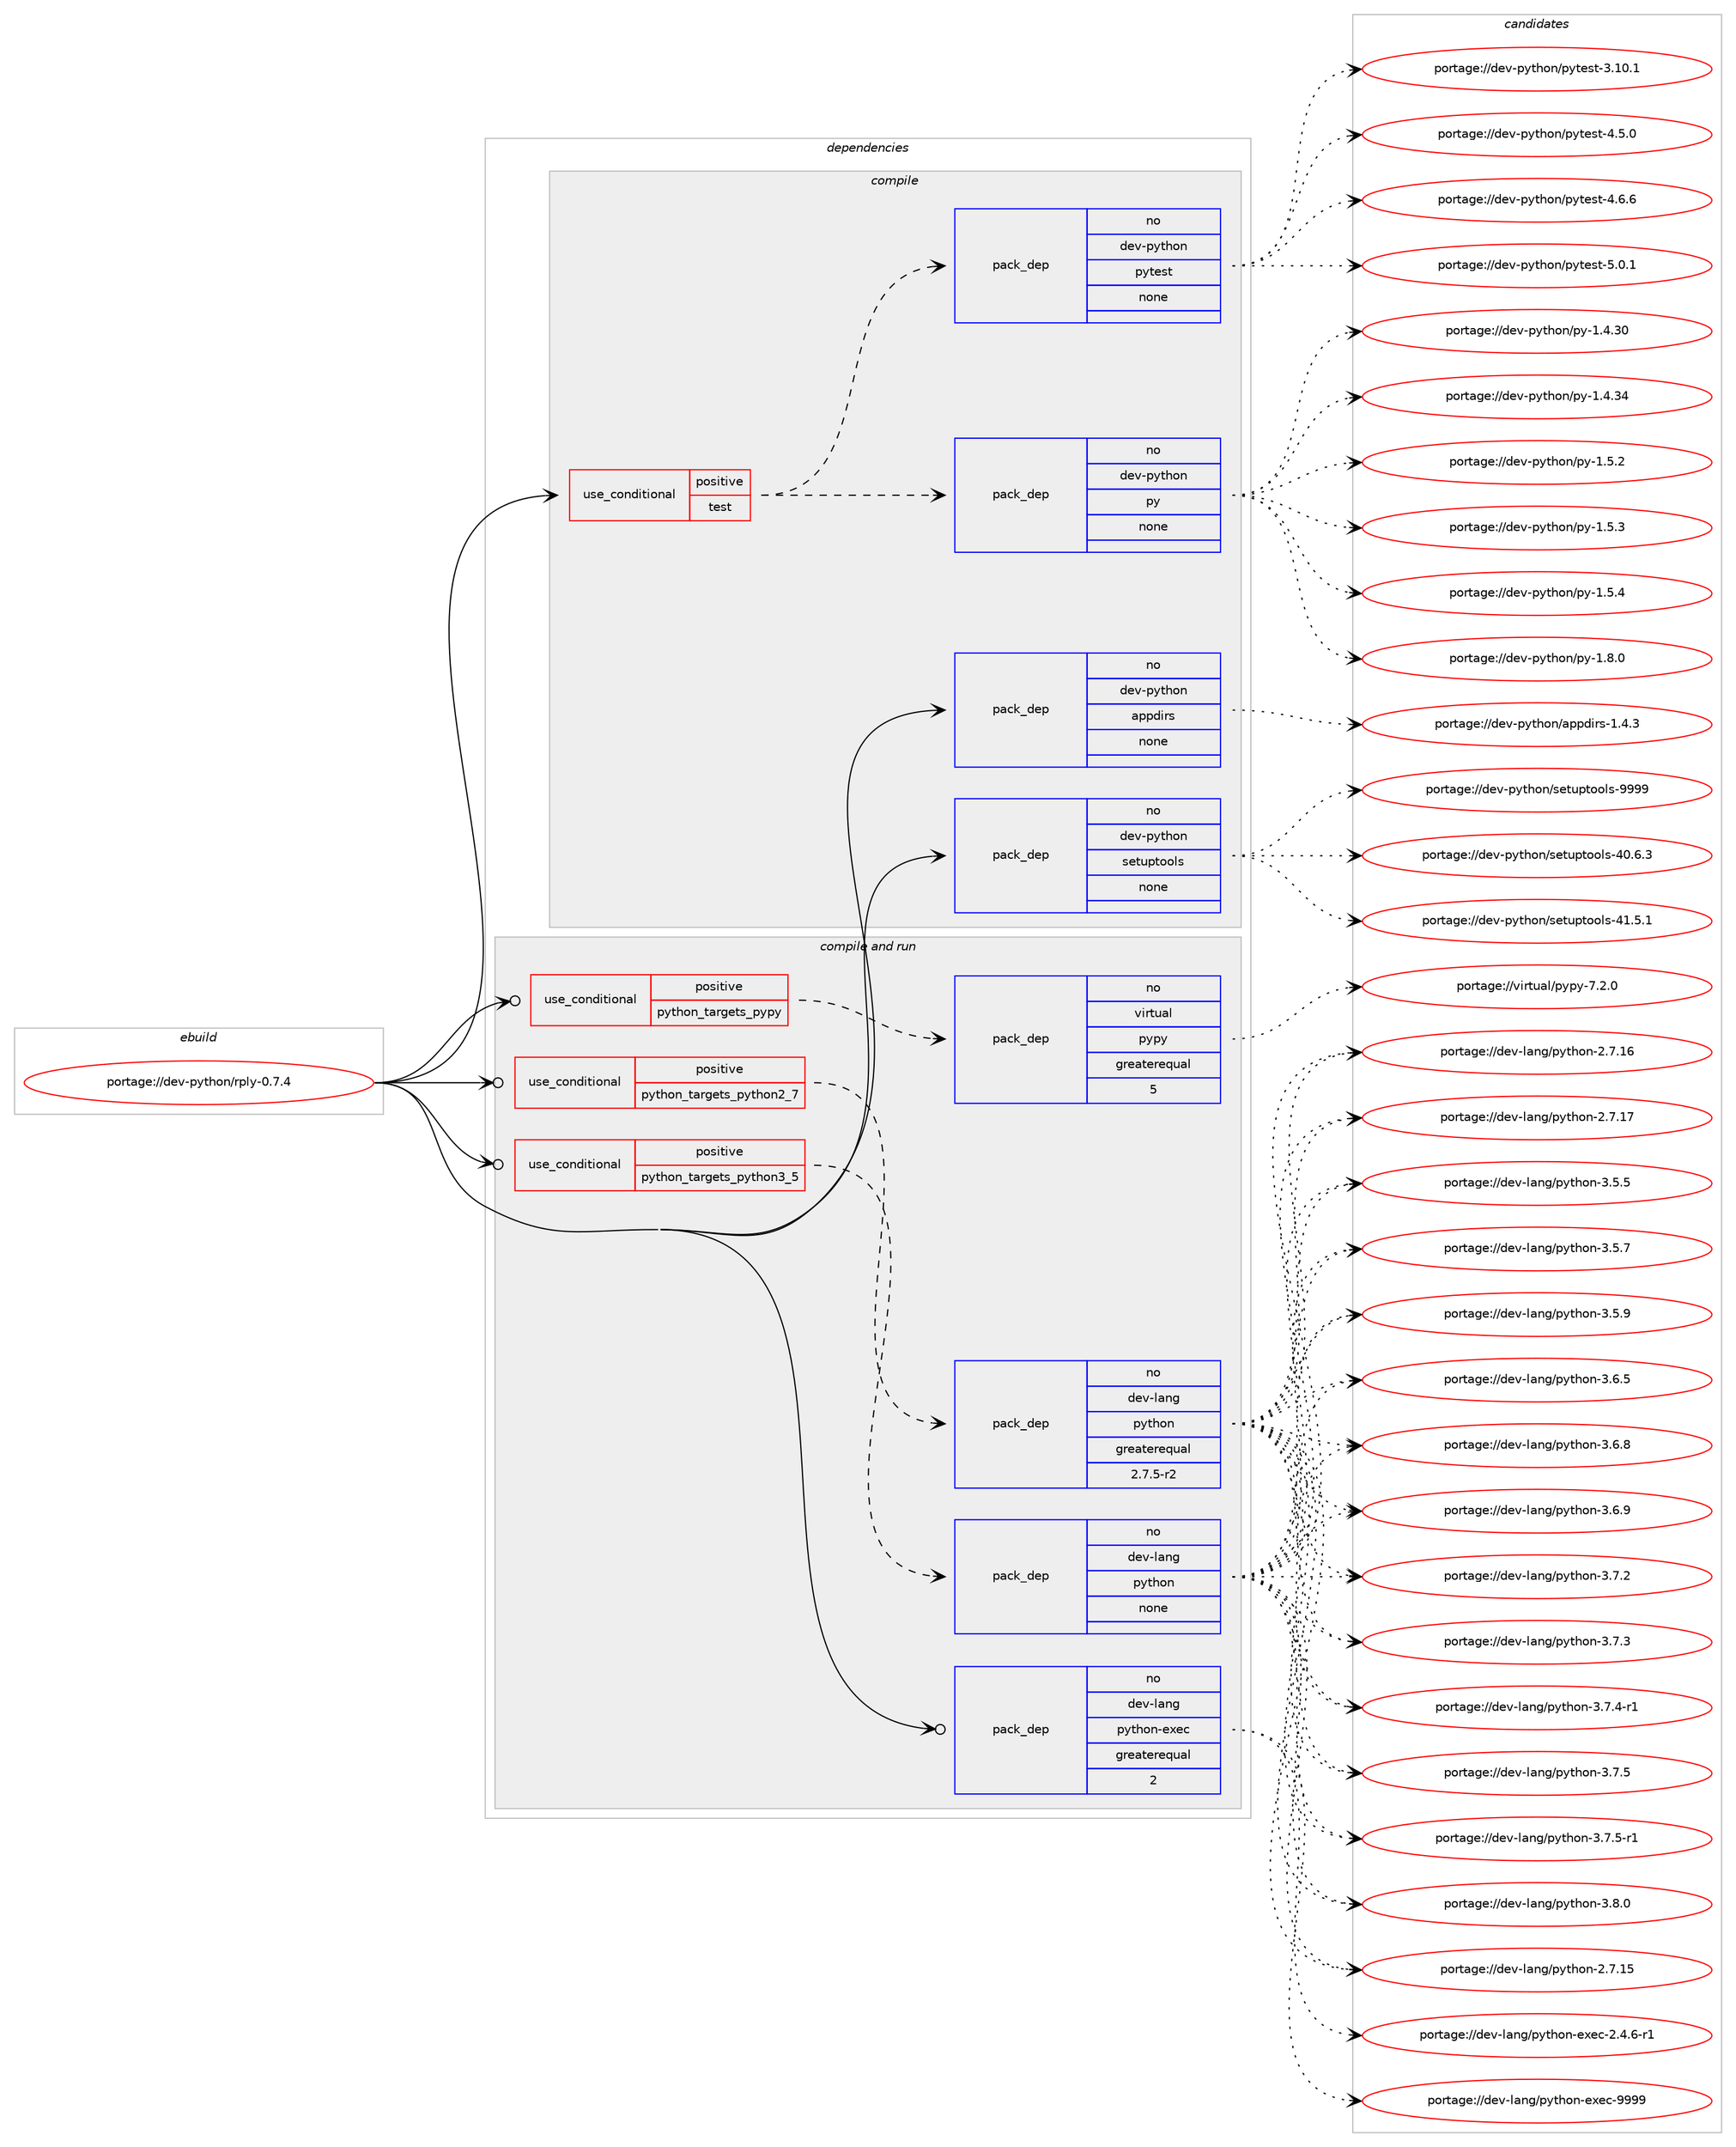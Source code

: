 digraph prolog {

# *************
# Graph options
# *************

newrank=true;
concentrate=true;
compound=true;
graph [rankdir=LR,fontname=Helvetica,fontsize=10,ranksep=1.5];#, ranksep=2.5, nodesep=0.2];
edge  [arrowhead=vee];
node  [fontname=Helvetica,fontsize=10];

# **********
# The ebuild
# **********

subgraph cluster_leftcol {
color=gray;
label=<<i>ebuild</i>>;
id [label="portage://dev-python/rply-0.7.4", color=red, width=4, href="../dev-python/rply-0.7.4.svg"];
}

# ****************
# The dependencies
# ****************

subgraph cluster_midcol {
color=gray;
label=<<i>dependencies</i>>;
subgraph cluster_compile {
fillcolor="#eeeeee";
style=filled;
label=<<i>compile</i>>;
subgraph cond38187 {
dependency170910 [label=<<TABLE BORDER="0" CELLBORDER="1" CELLSPACING="0" CELLPADDING="4"><TR><TD ROWSPAN="3" CELLPADDING="10">use_conditional</TD></TR><TR><TD>positive</TD></TR><TR><TD>test</TD></TR></TABLE>>, shape=none, color=red];
subgraph pack129318 {
dependency170911 [label=<<TABLE BORDER="0" CELLBORDER="1" CELLSPACING="0" CELLPADDING="4" WIDTH="220"><TR><TD ROWSPAN="6" CELLPADDING="30">pack_dep</TD></TR><TR><TD WIDTH="110">no</TD></TR><TR><TD>dev-python</TD></TR><TR><TD>py</TD></TR><TR><TD>none</TD></TR><TR><TD></TD></TR></TABLE>>, shape=none, color=blue];
}
dependency170910:e -> dependency170911:w [weight=20,style="dashed",arrowhead="vee"];
subgraph pack129319 {
dependency170912 [label=<<TABLE BORDER="0" CELLBORDER="1" CELLSPACING="0" CELLPADDING="4" WIDTH="220"><TR><TD ROWSPAN="6" CELLPADDING="30">pack_dep</TD></TR><TR><TD WIDTH="110">no</TD></TR><TR><TD>dev-python</TD></TR><TR><TD>pytest</TD></TR><TR><TD>none</TD></TR><TR><TD></TD></TR></TABLE>>, shape=none, color=blue];
}
dependency170910:e -> dependency170912:w [weight=20,style="dashed",arrowhead="vee"];
}
id:e -> dependency170910:w [weight=20,style="solid",arrowhead="vee"];
subgraph pack129320 {
dependency170913 [label=<<TABLE BORDER="0" CELLBORDER="1" CELLSPACING="0" CELLPADDING="4" WIDTH="220"><TR><TD ROWSPAN="6" CELLPADDING="30">pack_dep</TD></TR><TR><TD WIDTH="110">no</TD></TR><TR><TD>dev-python</TD></TR><TR><TD>appdirs</TD></TR><TR><TD>none</TD></TR><TR><TD></TD></TR></TABLE>>, shape=none, color=blue];
}
id:e -> dependency170913:w [weight=20,style="solid",arrowhead="vee"];
subgraph pack129321 {
dependency170914 [label=<<TABLE BORDER="0" CELLBORDER="1" CELLSPACING="0" CELLPADDING="4" WIDTH="220"><TR><TD ROWSPAN="6" CELLPADDING="30">pack_dep</TD></TR><TR><TD WIDTH="110">no</TD></TR><TR><TD>dev-python</TD></TR><TR><TD>setuptools</TD></TR><TR><TD>none</TD></TR><TR><TD></TD></TR></TABLE>>, shape=none, color=blue];
}
id:e -> dependency170914:w [weight=20,style="solid",arrowhead="vee"];
}
subgraph cluster_compileandrun {
fillcolor="#eeeeee";
style=filled;
label=<<i>compile and run</i>>;
subgraph cond38188 {
dependency170915 [label=<<TABLE BORDER="0" CELLBORDER="1" CELLSPACING="0" CELLPADDING="4"><TR><TD ROWSPAN="3" CELLPADDING="10">use_conditional</TD></TR><TR><TD>positive</TD></TR><TR><TD>python_targets_pypy</TD></TR></TABLE>>, shape=none, color=red];
subgraph pack129322 {
dependency170916 [label=<<TABLE BORDER="0" CELLBORDER="1" CELLSPACING="0" CELLPADDING="4" WIDTH="220"><TR><TD ROWSPAN="6" CELLPADDING="30">pack_dep</TD></TR><TR><TD WIDTH="110">no</TD></TR><TR><TD>virtual</TD></TR><TR><TD>pypy</TD></TR><TR><TD>greaterequal</TD></TR><TR><TD>5</TD></TR></TABLE>>, shape=none, color=blue];
}
dependency170915:e -> dependency170916:w [weight=20,style="dashed",arrowhead="vee"];
}
id:e -> dependency170915:w [weight=20,style="solid",arrowhead="odotvee"];
subgraph cond38189 {
dependency170917 [label=<<TABLE BORDER="0" CELLBORDER="1" CELLSPACING="0" CELLPADDING="4"><TR><TD ROWSPAN="3" CELLPADDING="10">use_conditional</TD></TR><TR><TD>positive</TD></TR><TR><TD>python_targets_python2_7</TD></TR></TABLE>>, shape=none, color=red];
subgraph pack129323 {
dependency170918 [label=<<TABLE BORDER="0" CELLBORDER="1" CELLSPACING="0" CELLPADDING="4" WIDTH="220"><TR><TD ROWSPAN="6" CELLPADDING="30">pack_dep</TD></TR><TR><TD WIDTH="110">no</TD></TR><TR><TD>dev-lang</TD></TR><TR><TD>python</TD></TR><TR><TD>greaterequal</TD></TR><TR><TD>2.7.5-r2</TD></TR></TABLE>>, shape=none, color=blue];
}
dependency170917:e -> dependency170918:w [weight=20,style="dashed",arrowhead="vee"];
}
id:e -> dependency170917:w [weight=20,style="solid",arrowhead="odotvee"];
subgraph cond38190 {
dependency170919 [label=<<TABLE BORDER="0" CELLBORDER="1" CELLSPACING="0" CELLPADDING="4"><TR><TD ROWSPAN="3" CELLPADDING="10">use_conditional</TD></TR><TR><TD>positive</TD></TR><TR><TD>python_targets_python3_5</TD></TR></TABLE>>, shape=none, color=red];
subgraph pack129324 {
dependency170920 [label=<<TABLE BORDER="0" CELLBORDER="1" CELLSPACING="0" CELLPADDING="4" WIDTH="220"><TR><TD ROWSPAN="6" CELLPADDING="30">pack_dep</TD></TR><TR><TD WIDTH="110">no</TD></TR><TR><TD>dev-lang</TD></TR><TR><TD>python</TD></TR><TR><TD>none</TD></TR><TR><TD></TD></TR></TABLE>>, shape=none, color=blue];
}
dependency170919:e -> dependency170920:w [weight=20,style="dashed",arrowhead="vee"];
}
id:e -> dependency170919:w [weight=20,style="solid",arrowhead="odotvee"];
subgraph pack129325 {
dependency170921 [label=<<TABLE BORDER="0" CELLBORDER="1" CELLSPACING="0" CELLPADDING="4" WIDTH="220"><TR><TD ROWSPAN="6" CELLPADDING="30">pack_dep</TD></TR><TR><TD WIDTH="110">no</TD></TR><TR><TD>dev-lang</TD></TR><TR><TD>python-exec</TD></TR><TR><TD>greaterequal</TD></TR><TR><TD>2</TD></TR></TABLE>>, shape=none, color=blue];
}
id:e -> dependency170921:w [weight=20,style="solid",arrowhead="odotvee"];
}
subgraph cluster_run {
fillcolor="#eeeeee";
style=filled;
label=<<i>run</i>>;
}
}

# **************
# The candidates
# **************

subgraph cluster_choices {
rank=same;
color=gray;
label=<<i>candidates</i>>;

subgraph choice129318 {
color=black;
nodesep=1;
choiceportage100101118451121211161041111104711212145494652465148 [label="portage://dev-python/py-1.4.30", color=red, width=4,href="../dev-python/py-1.4.30.svg"];
choiceportage100101118451121211161041111104711212145494652465152 [label="portage://dev-python/py-1.4.34", color=red, width=4,href="../dev-python/py-1.4.34.svg"];
choiceportage1001011184511212111610411111047112121454946534650 [label="portage://dev-python/py-1.5.2", color=red, width=4,href="../dev-python/py-1.5.2.svg"];
choiceportage1001011184511212111610411111047112121454946534651 [label="portage://dev-python/py-1.5.3", color=red, width=4,href="../dev-python/py-1.5.3.svg"];
choiceportage1001011184511212111610411111047112121454946534652 [label="portage://dev-python/py-1.5.4", color=red, width=4,href="../dev-python/py-1.5.4.svg"];
choiceportage1001011184511212111610411111047112121454946564648 [label="portage://dev-python/py-1.8.0", color=red, width=4,href="../dev-python/py-1.8.0.svg"];
dependency170911:e -> choiceportage100101118451121211161041111104711212145494652465148:w [style=dotted,weight="100"];
dependency170911:e -> choiceportage100101118451121211161041111104711212145494652465152:w [style=dotted,weight="100"];
dependency170911:e -> choiceportage1001011184511212111610411111047112121454946534650:w [style=dotted,weight="100"];
dependency170911:e -> choiceportage1001011184511212111610411111047112121454946534651:w [style=dotted,weight="100"];
dependency170911:e -> choiceportage1001011184511212111610411111047112121454946534652:w [style=dotted,weight="100"];
dependency170911:e -> choiceportage1001011184511212111610411111047112121454946564648:w [style=dotted,weight="100"];
}
subgraph choice129319 {
color=black;
nodesep=1;
choiceportage100101118451121211161041111104711212111610111511645514649484649 [label="portage://dev-python/pytest-3.10.1", color=red, width=4,href="../dev-python/pytest-3.10.1.svg"];
choiceportage1001011184511212111610411111047112121116101115116455246534648 [label="portage://dev-python/pytest-4.5.0", color=red, width=4,href="../dev-python/pytest-4.5.0.svg"];
choiceportage1001011184511212111610411111047112121116101115116455246544654 [label="portage://dev-python/pytest-4.6.6", color=red, width=4,href="../dev-python/pytest-4.6.6.svg"];
choiceportage1001011184511212111610411111047112121116101115116455346484649 [label="portage://dev-python/pytest-5.0.1", color=red, width=4,href="../dev-python/pytest-5.0.1.svg"];
dependency170912:e -> choiceportage100101118451121211161041111104711212111610111511645514649484649:w [style=dotted,weight="100"];
dependency170912:e -> choiceportage1001011184511212111610411111047112121116101115116455246534648:w [style=dotted,weight="100"];
dependency170912:e -> choiceportage1001011184511212111610411111047112121116101115116455246544654:w [style=dotted,weight="100"];
dependency170912:e -> choiceportage1001011184511212111610411111047112121116101115116455346484649:w [style=dotted,weight="100"];
}
subgraph choice129320 {
color=black;
nodesep=1;
choiceportage100101118451121211161041111104797112112100105114115454946524651 [label="portage://dev-python/appdirs-1.4.3", color=red, width=4,href="../dev-python/appdirs-1.4.3.svg"];
dependency170913:e -> choiceportage100101118451121211161041111104797112112100105114115454946524651:w [style=dotted,weight="100"];
}
subgraph choice129321 {
color=black;
nodesep=1;
choiceportage100101118451121211161041111104711510111611711211611111110811545524846544651 [label="portage://dev-python/setuptools-40.6.3", color=red, width=4,href="../dev-python/setuptools-40.6.3.svg"];
choiceportage100101118451121211161041111104711510111611711211611111110811545524946534649 [label="portage://dev-python/setuptools-41.5.1", color=red, width=4,href="../dev-python/setuptools-41.5.1.svg"];
choiceportage10010111845112121116104111110471151011161171121161111111081154557575757 [label="portage://dev-python/setuptools-9999", color=red, width=4,href="../dev-python/setuptools-9999.svg"];
dependency170914:e -> choiceportage100101118451121211161041111104711510111611711211611111110811545524846544651:w [style=dotted,weight="100"];
dependency170914:e -> choiceportage100101118451121211161041111104711510111611711211611111110811545524946534649:w [style=dotted,weight="100"];
dependency170914:e -> choiceportage10010111845112121116104111110471151011161171121161111111081154557575757:w [style=dotted,weight="100"];
}
subgraph choice129322 {
color=black;
nodesep=1;
choiceportage1181051141161179710847112121112121455546504648 [label="portage://virtual/pypy-7.2.0", color=red, width=4,href="../virtual/pypy-7.2.0.svg"];
dependency170916:e -> choiceportage1181051141161179710847112121112121455546504648:w [style=dotted,weight="100"];
}
subgraph choice129323 {
color=black;
nodesep=1;
choiceportage10010111845108971101034711212111610411111045504655464953 [label="portage://dev-lang/python-2.7.15", color=red, width=4,href="../dev-lang/python-2.7.15.svg"];
choiceportage10010111845108971101034711212111610411111045504655464954 [label="portage://dev-lang/python-2.7.16", color=red, width=4,href="../dev-lang/python-2.7.16.svg"];
choiceportage10010111845108971101034711212111610411111045504655464955 [label="portage://dev-lang/python-2.7.17", color=red, width=4,href="../dev-lang/python-2.7.17.svg"];
choiceportage100101118451089711010347112121116104111110455146534653 [label="portage://dev-lang/python-3.5.5", color=red, width=4,href="../dev-lang/python-3.5.5.svg"];
choiceportage100101118451089711010347112121116104111110455146534655 [label="portage://dev-lang/python-3.5.7", color=red, width=4,href="../dev-lang/python-3.5.7.svg"];
choiceportage100101118451089711010347112121116104111110455146534657 [label="portage://dev-lang/python-3.5.9", color=red, width=4,href="../dev-lang/python-3.5.9.svg"];
choiceportage100101118451089711010347112121116104111110455146544653 [label="portage://dev-lang/python-3.6.5", color=red, width=4,href="../dev-lang/python-3.6.5.svg"];
choiceportage100101118451089711010347112121116104111110455146544656 [label="portage://dev-lang/python-3.6.8", color=red, width=4,href="../dev-lang/python-3.6.8.svg"];
choiceportage100101118451089711010347112121116104111110455146544657 [label="portage://dev-lang/python-3.6.9", color=red, width=4,href="../dev-lang/python-3.6.9.svg"];
choiceportage100101118451089711010347112121116104111110455146554650 [label="portage://dev-lang/python-3.7.2", color=red, width=4,href="../dev-lang/python-3.7.2.svg"];
choiceportage100101118451089711010347112121116104111110455146554651 [label="portage://dev-lang/python-3.7.3", color=red, width=4,href="../dev-lang/python-3.7.3.svg"];
choiceportage1001011184510897110103471121211161041111104551465546524511449 [label="portage://dev-lang/python-3.7.4-r1", color=red, width=4,href="../dev-lang/python-3.7.4-r1.svg"];
choiceportage100101118451089711010347112121116104111110455146554653 [label="portage://dev-lang/python-3.7.5", color=red, width=4,href="../dev-lang/python-3.7.5.svg"];
choiceportage1001011184510897110103471121211161041111104551465546534511449 [label="portage://dev-lang/python-3.7.5-r1", color=red, width=4,href="../dev-lang/python-3.7.5-r1.svg"];
choiceportage100101118451089711010347112121116104111110455146564648 [label="portage://dev-lang/python-3.8.0", color=red, width=4,href="../dev-lang/python-3.8.0.svg"];
dependency170918:e -> choiceportage10010111845108971101034711212111610411111045504655464953:w [style=dotted,weight="100"];
dependency170918:e -> choiceportage10010111845108971101034711212111610411111045504655464954:w [style=dotted,weight="100"];
dependency170918:e -> choiceportage10010111845108971101034711212111610411111045504655464955:w [style=dotted,weight="100"];
dependency170918:e -> choiceportage100101118451089711010347112121116104111110455146534653:w [style=dotted,weight="100"];
dependency170918:e -> choiceportage100101118451089711010347112121116104111110455146534655:w [style=dotted,weight="100"];
dependency170918:e -> choiceportage100101118451089711010347112121116104111110455146534657:w [style=dotted,weight="100"];
dependency170918:e -> choiceportage100101118451089711010347112121116104111110455146544653:w [style=dotted,weight="100"];
dependency170918:e -> choiceportage100101118451089711010347112121116104111110455146544656:w [style=dotted,weight="100"];
dependency170918:e -> choiceportage100101118451089711010347112121116104111110455146544657:w [style=dotted,weight="100"];
dependency170918:e -> choiceportage100101118451089711010347112121116104111110455146554650:w [style=dotted,weight="100"];
dependency170918:e -> choiceportage100101118451089711010347112121116104111110455146554651:w [style=dotted,weight="100"];
dependency170918:e -> choiceportage1001011184510897110103471121211161041111104551465546524511449:w [style=dotted,weight="100"];
dependency170918:e -> choiceportage100101118451089711010347112121116104111110455146554653:w [style=dotted,weight="100"];
dependency170918:e -> choiceportage1001011184510897110103471121211161041111104551465546534511449:w [style=dotted,weight="100"];
dependency170918:e -> choiceportage100101118451089711010347112121116104111110455146564648:w [style=dotted,weight="100"];
}
subgraph choice129324 {
color=black;
nodesep=1;
choiceportage10010111845108971101034711212111610411111045504655464953 [label="portage://dev-lang/python-2.7.15", color=red, width=4,href="../dev-lang/python-2.7.15.svg"];
choiceportage10010111845108971101034711212111610411111045504655464954 [label="portage://dev-lang/python-2.7.16", color=red, width=4,href="../dev-lang/python-2.7.16.svg"];
choiceportage10010111845108971101034711212111610411111045504655464955 [label="portage://dev-lang/python-2.7.17", color=red, width=4,href="../dev-lang/python-2.7.17.svg"];
choiceportage100101118451089711010347112121116104111110455146534653 [label="portage://dev-lang/python-3.5.5", color=red, width=4,href="../dev-lang/python-3.5.5.svg"];
choiceportage100101118451089711010347112121116104111110455146534655 [label="portage://dev-lang/python-3.5.7", color=red, width=4,href="../dev-lang/python-3.5.7.svg"];
choiceportage100101118451089711010347112121116104111110455146534657 [label="portage://dev-lang/python-3.5.9", color=red, width=4,href="../dev-lang/python-3.5.9.svg"];
choiceportage100101118451089711010347112121116104111110455146544653 [label="portage://dev-lang/python-3.6.5", color=red, width=4,href="../dev-lang/python-3.6.5.svg"];
choiceportage100101118451089711010347112121116104111110455146544656 [label="portage://dev-lang/python-3.6.8", color=red, width=4,href="../dev-lang/python-3.6.8.svg"];
choiceportage100101118451089711010347112121116104111110455146544657 [label="portage://dev-lang/python-3.6.9", color=red, width=4,href="../dev-lang/python-3.6.9.svg"];
choiceportage100101118451089711010347112121116104111110455146554650 [label="portage://dev-lang/python-3.7.2", color=red, width=4,href="../dev-lang/python-3.7.2.svg"];
choiceportage100101118451089711010347112121116104111110455146554651 [label="portage://dev-lang/python-3.7.3", color=red, width=4,href="../dev-lang/python-3.7.3.svg"];
choiceportage1001011184510897110103471121211161041111104551465546524511449 [label="portage://dev-lang/python-3.7.4-r1", color=red, width=4,href="../dev-lang/python-3.7.4-r1.svg"];
choiceportage100101118451089711010347112121116104111110455146554653 [label="portage://dev-lang/python-3.7.5", color=red, width=4,href="../dev-lang/python-3.7.5.svg"];
choiceportage1001011184510897110103471121211161041111104551465546534511449 [label="portage://dev-lang/python-3.7.5-r1", color=red, width=4,href="../dev-lang/python-3.7.5-r1.svg"];
choiceportage100101118451089711010347112121116104111110455146564648 [label="portage://dev-lang/python-3.8.0", color=red, width=4,href="../dev-lang/python-3.8.0.svg"];
dependency170920:e -> choiceportage10010111845108971101034711212111610411111045504655464953:w [style=dotted,weight="100"];
dependency170920:e -> choiceportage10010111845108971101034711212111610411111045504655464954:w [style=dotted,weight="100"];
dependency170920:e -> choiceportage10010111845108971101034711212111610411111045504655464955:w [style=dotted,weight="100"];
dependency170920:e -> choiceportage100101118451089711010347112121116104111110455146534653:w [style=dotted,weight="100"];
dependency170920:e -> choiceportage100101118451089711010347112121116104111110455146534655:w [style=dotted,weight="100"];
dependency170920:e -> choiceportage100101118451089711010347112121116104111110455146534657:w [style=dotted,weight="100"];
dependency170920:e -> choiceportage100101118451089711010347112121116104111110455146544653:w [style=dotted,weight="100"];
dependency170920:e -> choiceportage100101118451089711010347112121116104111110455146544656:w [style=dotted,weight="100"];
dependency170920:e -> choiceportage100101118451089711010347112121116104111110455146544657:w [style=dotted,weight="100"];
dependency170920:e -> choiceportage100101118451089711010347112121116104111110455146554650:w [style=dotted,weight="100"];
dependency170920:e -> choiceportage100101118451089711010347112121116104111110455146554651:w [style=dotted,weight="100"];
dependency170920:e -> choiceportage1001011184510897110103471121211161041111104551465546524511449:w [style=dotted,weight="100"];
dependency170920:e -> choiceportage100101118451089711010347112121116104111110455146554653:w [style=dotted,weight="100"];
dependency170920:e -> choiceportage1001011184510897110103471121211161041111104551465546534511449:w [style=dotted,weight="100"];
dependency170920:e -> choiceportage100101118451089711010347112121116104111110455146564648:w [style=dotted,weight="100"];
}
subgraph choice129325 {
color=black;
nodesep=1;
choiceportage10010111845108971101034711212111610411111045101120101994550465246544511449 [label="portage://dev-lang/python-exec-2.4.6-r1", color=red, width=4,href="../dev-lang/python-exec-2.4.6-r1.svg"];
choiceportage10010111845108971101034711212111610411111045101120101994557575757 [label="portage://dev-lang/python-exec-9999", color=red, width=4,href="../dev-lang/python-exec-9999.svg"];
dependency170921:e -> choiceportage10010111845108971101034711212111610411111045101120101994550465246544511449:w [style=dotted,weight="100"];
dependency170921:e -> choiceportage10010111845108971101034711212111610411111045101120101994557575757:w [style=dotted,weight="100"];
}
}

}
